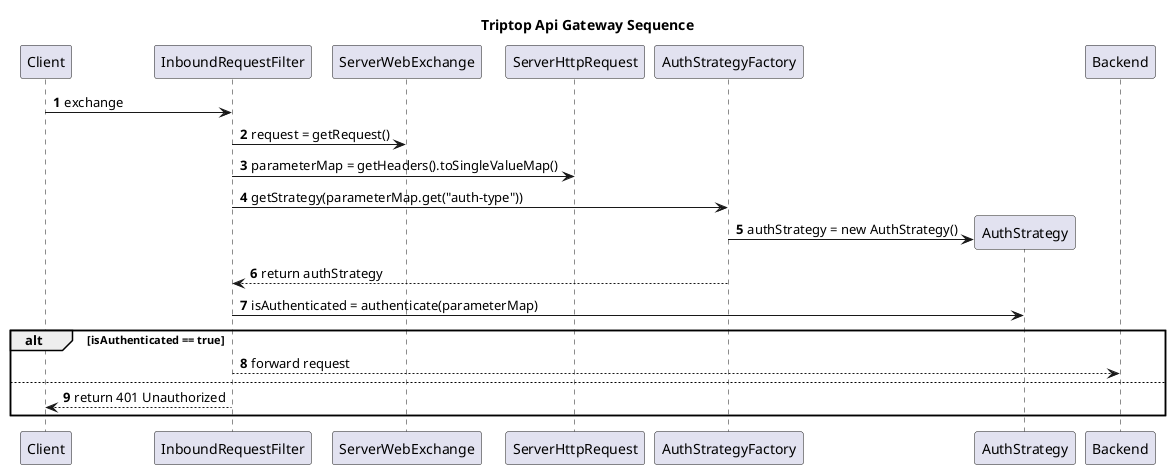 @startuml
title Triptop Api Gateway Sequence

autonumber

participant "Client" as client
participant "InboundRequestFilter" as filter
participant "ServerWebExchange" as exchange
participant "ServerHttpRequest" as request
participant "AuthStrategyFactory" as factory

client -> filter: exchange

filter -> exchange: request = getRequest()

filter -> request: parameterMap = getHeaders().toSingleValueMap()

filter -> factory: getStrategy(parameterMap.get("auth-type"))

create participant "AuthStrategy" as strategy
factory -> strategy: authStrategy = new AuthStrategy()

factory --> filter: return authStrategy 

filter -> strategy: isAuthenticated = authenticate(parameterMap)

alt isAuthenticated == true
    filter --> Backend: forward request
else
    filter --> client: return 401 Unauthorized
end

@enduml